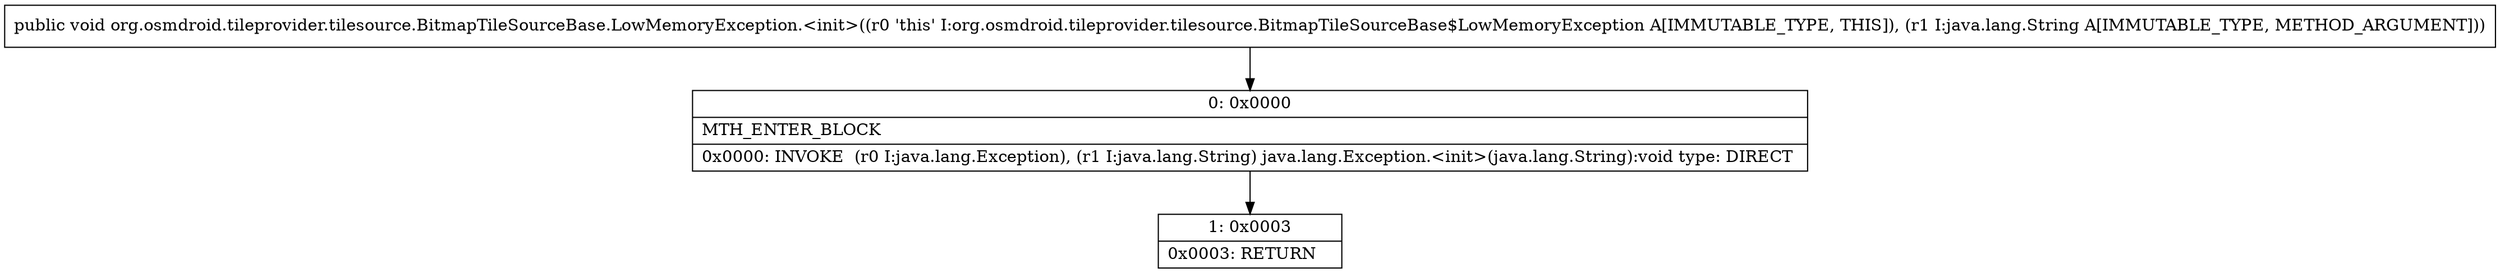 digraph "CFG fororg.osmdroid.tileprovider.tilesource.BitmapTileSourceBase.LowMemoryException.\<init\>(Ljava\/lang\/String;)V" {
Node_0 [shape=record,label="{0\:\ 0x0000|MTH_ENTER_BLOCK\l|0x0000: INVOKE  (r0 I:java.lang.Exception), (r1 I:java.lang.String) java.lang.Exception.\<init\>(java.lang.String):void type: DIRECT \l}"];
Node_1 [shape=record,label="{1\:\ 0x0003|0x0003: RETURN   \l}"];
MethodNode[shape=record,label="{public void org.osmdroid.tileprovider.tilesource.BitmapTileSourceBase.LowMemoryException.\<init\>((r0 'this' I:org.osmdroid.tileprovider.tilesource.BitmapTileSourceBase$LowMemoryException A[IMMUTABLE_TYPE, THIS]), (r1 I:java.lang.String A[IMMUTABLE_TYPE, METHOD_ARGUMENT])) }"];
MethodNode -> Node_0;
Node_0 -> Node_1;
}

